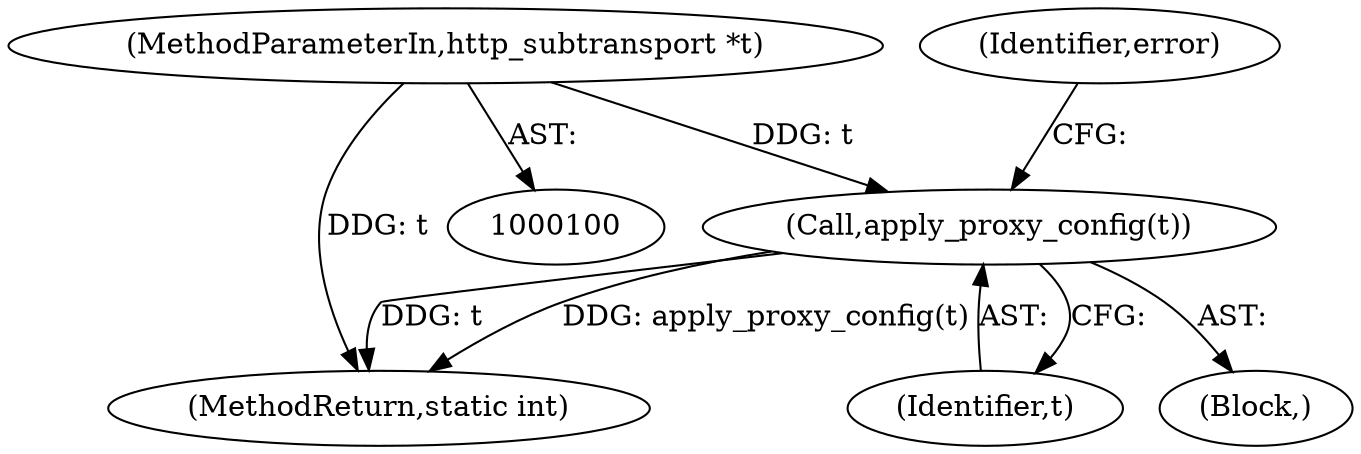 digraph "0_libgit2_9a64e62f0f20c9cf9b2e1609f037060eb2d8eb22@pointer" {
"1000198" [label="(Call,apply_proxy_config(t))"];
"1000101" [label="(MethodParameterIn,http_subtransport *t)"];
"1000198" [label="(Call,apply_proxy_config(t))"];
"1000199" [label="(Identifier,t)"];
"1000201" [label="(Identifier,error)"];
"1000101" [label="(MethodParameterIn,http_subtransport *t)"];
"1000289" [label="(MethodReturn,static int)"];
"1000102" [label="(Block,)"];
"1000198" -> "1000102"  [label="AST: "];
"1000198" -> "1000199"  [label="CFG: "];
"1000199" -> "1000198"  [label="AST: "];
"1000201" -> "1000198"  [label="CFG: "];
"1000198" -> "1000289"  [label="DDG: t"];
"1000198" -> "1000289"  [label="DDG: apply_proxy_config(t)"];
"1000101" -> "1000198"  [label="DDG: t"];
"1000101" -> "1000100"  [label="AST: "];
"1000101" -> "1000289"  [label="DDG: t"];
}
